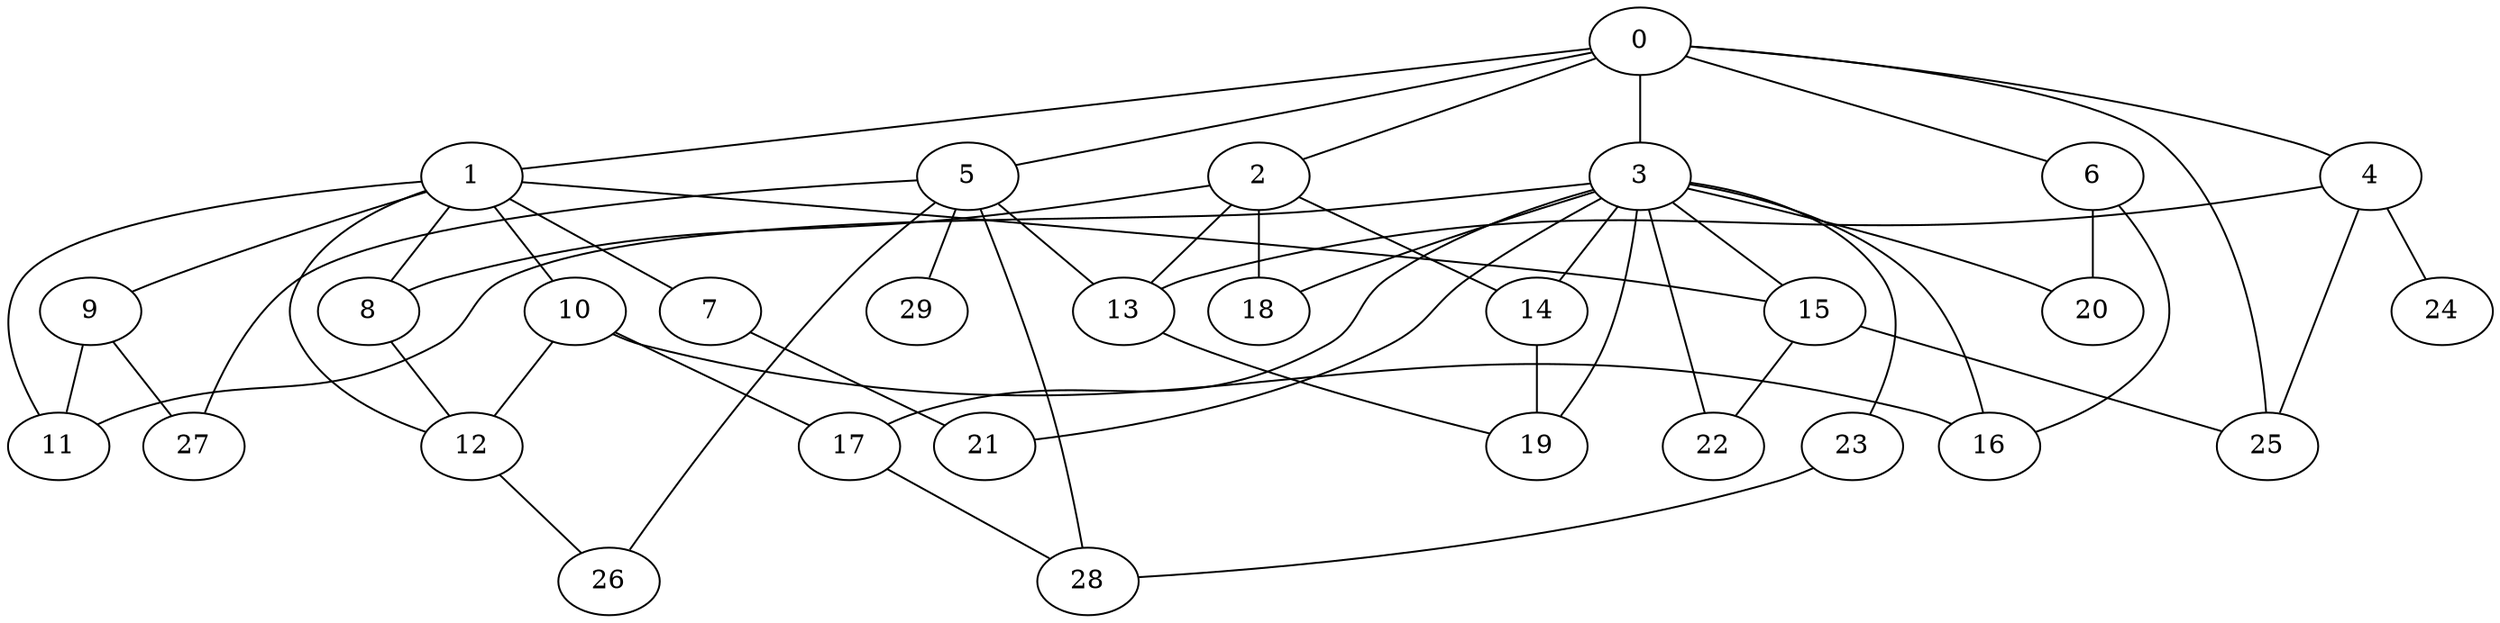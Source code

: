 
graph graphname {
    0 -- 1
0 -- 2
0 -- 3
0 -- 4
0 -- 5
0 -- 6
0 -- 25
1 -- 7
1 -- 8
1 -- 9
1 -- 10
1 -- 11
1 -- 12
1 -- 15
2 -- 13
2 -- 18
2 -- 8
2 -- 14
3 -- 14
3 -- 15
3 -- 16
3 -- 17
3 -- 18
3 -- 19
3 -- 20
3 -- 21
3 -- 22
3 -- 23
3 -- 11
4 -- 24
4 -- 25
4 -- 13
5 -- 26
5 -- 27
5 -- 28
5 -- 29
5 -- 13
6 -- 20
6 -- 16
7 -- 21
8 -- 12
9 -- 11
9 -- 27
10 -- 17
10 -- 12
10 -- 16
12 -- 26
13 -- 19
14 -- 19
15 -- 22
15 -- 25
17 -- 28
23 -- 28

}
